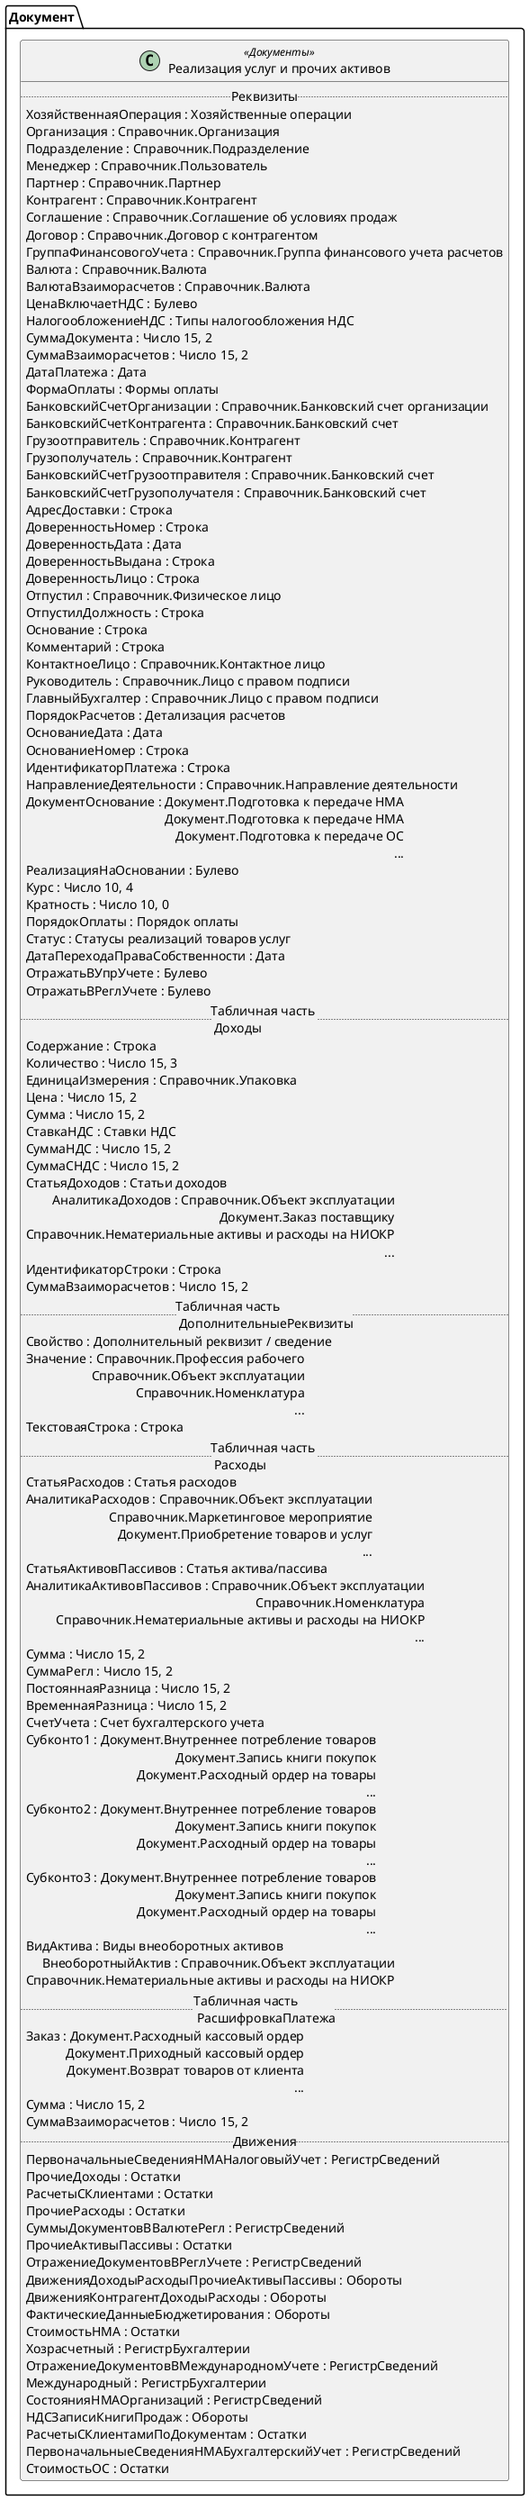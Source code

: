 ﻿@startuml РеализацияУслугПрочихАктивов
'!include templates.wsd
'..\include templates.wsd
class Документ.РеализацияУслугПрочихАктивов as "Реализация услуг и прочих активов" <<Документы>>
{
..Реквизиты..
ХозяйственнаяОперация : Хозяйственные операции
Организация : Справочник.Организация
Подразделение : Справочник.Подразделение
Менеджер : Справочник.Пользователь
Партнер : Справочник.Партнер
Контрагент : Справочник.Контрагент
Соглашение : Справочник.Соглашение об условиях продаж
Договор : Справочник.Договор с контрагентом
ГруппаФинансовогоУчета : Справочник.Группа финансового учета расчетов
Валюта : Справочник.Валюта
ВалютаВзаиморасчетов : Справочник.Валюта
ЦенаВключаетНДС : Булево
НалогообложениеНДС : Типы налогообложения НДС
СуммаДокумента : Число 15, 2
СуммаВзаиморасчетов : Число 15, 2
ДатаПлатежа : Дата
ФормаОплаты : Формы оплаты
БанковскийСчетОрганизации : Справочник.Банковский счет организации
БанковскийСчетКонтрагента : Справочник.Банковский счет
Грузоотправитель : Справочник.Контрагент
Грузополучатель : Справочник.Контрагент
БанковскийСчетГрузоотправителя : Справочник.Банковский счет
БанковскийСчетГрузополучателя : Справочник.Банковский счет
АдресДоставки : Строка
ДоверенностьНомер : Строка
ДоверенностьДата : Дата
ДоверенностьВыдана : Строка
ДоверенностьЛицо : Строка
Отпустил : Справочник.Физическое лицо
ОтпустилДолжность : Строка
Основание : Строка
Комментарий : Строка
КонтактноеЛицо : Справочник.Контактное лицо
Руководитель : Справочник.Лицо с правом подписи
ГлавныйБухгалтер : Справочник.Лицо с правом подписи
ПорядокРасчетов : Детализация расчетов
ОснованиеДата : Дата
ОснованиеНомер : Строка
ИдентификаторПлатежа : Строка
НаправлениеДеятельности : Справочник.Направление деятельности
ДокументОснование : Документ.Подготовка к передаче НМА\rДокумент.Подготовка к передаче НМА\rДокумент.Подготовка к передаче ОС\r...
РеализацияНаОсновании : Булево
Курс : Число 10, 4
Кратность : Число 10, 0
ПорядокОплаты : Порядок оплаты
Статус : Статусы реализаций товаров услуг
ДатаПереходаПраваСобственности : Дата
ОтражатьВУпрУчете : Булево
ОтражатьВРеглУчете : Булево
..Табличная часть \n Доходы..
Содержание : Строка
Количество : Число 15, 3
ЕдиницаИзмерения : Справочник.Упаковка
Цена : Число 15, 2
Сумма : Число 15, 2
СтавкаНДС : Ставки НДС
СуммаНДС : Число 15, 2
СуммаСНДС : Число 15, 2
СтатьяДоходов : Статьи доходов
АналитикаДоходов : Справочник.Объект эксплуатации\rДокумент.Заказ поставщику\rСправочник.Нематериальные активы и расходы на НИОКР\r...
ИдентификаторСтроки : Строка
СуммаВзаиморасчетов : Число 15, 2
..Табличная часть \n ДополнительныеРеквизиты..
Свойство : Дополнительный реквизит / сведение
Значение : Справочник.Профессия рабочего\rСправочник.Объект эксплуатации\rСправочник.Номенклатура\r...
ТекстоваяСтрока : Строка
..Табличная часть \n Расходы..
СтатьяРасходов : Статья расходов
АналитикаРасходов : Справочник.Объект эксплуатации\rСправочник.Маркетинговое мероприятие\rДокумент.Приобретение товаров и услуг\r...
СтатьяАктивовПассивов : Статья актива/пассива
АналитикаАктивовПассивов : Справочник.Объект эксплуатации\rСправочник.Номенклатура\rСправочник.Нематериальные активы и расходы на НИОКР\r...
Сумма : Число 15, 2
СуммаРегл : Число 15, 2
ПостояннаяРазница : Число 15, 2
ВременнаяРазница : Число 15, 2
СчетУчета : Счет бухгалтерского учета
Субконто1 : Документ.Внутреннее потребление товаров\rДокумент.Запись книги покупок\rДокумент.Расходный ордер на товары\r...
Субконто2 : Документ.Внутреннее потребление товаров\rДокумент.Запись книги покупок\rДокумент.Расходный ордер на товары\r...
Субконто3 : Документ.Внутреннее потребление товаров\rДокумент.Запись книги покупок\rДокумент.Расходный ордер на товары\r...
ВидАктива : Виды внеоборотных активов
ВнеоборотныйАктив : Справочник.Объект эксплуатации\rСправочник.Нематериальные активы и расходы на НИОКР
..Табличная часть \n РасшифровкаПлатежа..
Заказ : Документ.Расходный кассовый ордер\rДокумент.Приходный кассовый ордер\rДокумент.Возврат товаров от клиента\r...
Сумма : Число 15, 2
СуммаВзаиморасчетов : Число 15, 2
..Движения..
ПервоначальныеСведенияНМАНалоговыйУчет : РегистрСведений
ПрочиеДоходы : Остатки
РасчетыСКлиентами : Остатки
ПрочиеРасходы : Остатки
СуммыДокументовВВалютеРегл : РегистрСведений
ПрочиеАктивыПассивы : Остатки
ОтражениеДокументовВРеглУчете : РегистрСведений
ДвиженияДоходыРасходыПрочиеАктивыПассивы : Обороты
ДвиженияКонтрагентДоходыРасходы : Обороты
ФактическиеДанныеБюджетирования : Обороты
СтоимостьНМА : Остатки
Хозрасчетный : РегистрБухгалтерии
ОтражениеДокументовВМеждународномУчете : РегистрСведений
Международный : РегистрБухгалтерии
СостоянияНМАОрганизаций : РегистрСведений
НДСЗаписиКнигиПродаж : Обороты
РасчетыСКлиентамиПоДокументам : Остатки
ПервоначальныеСведенияНМАБухгалтерскийУчет : РегистрСведений
СтоимостьОС : Остатки
}
@enduml

